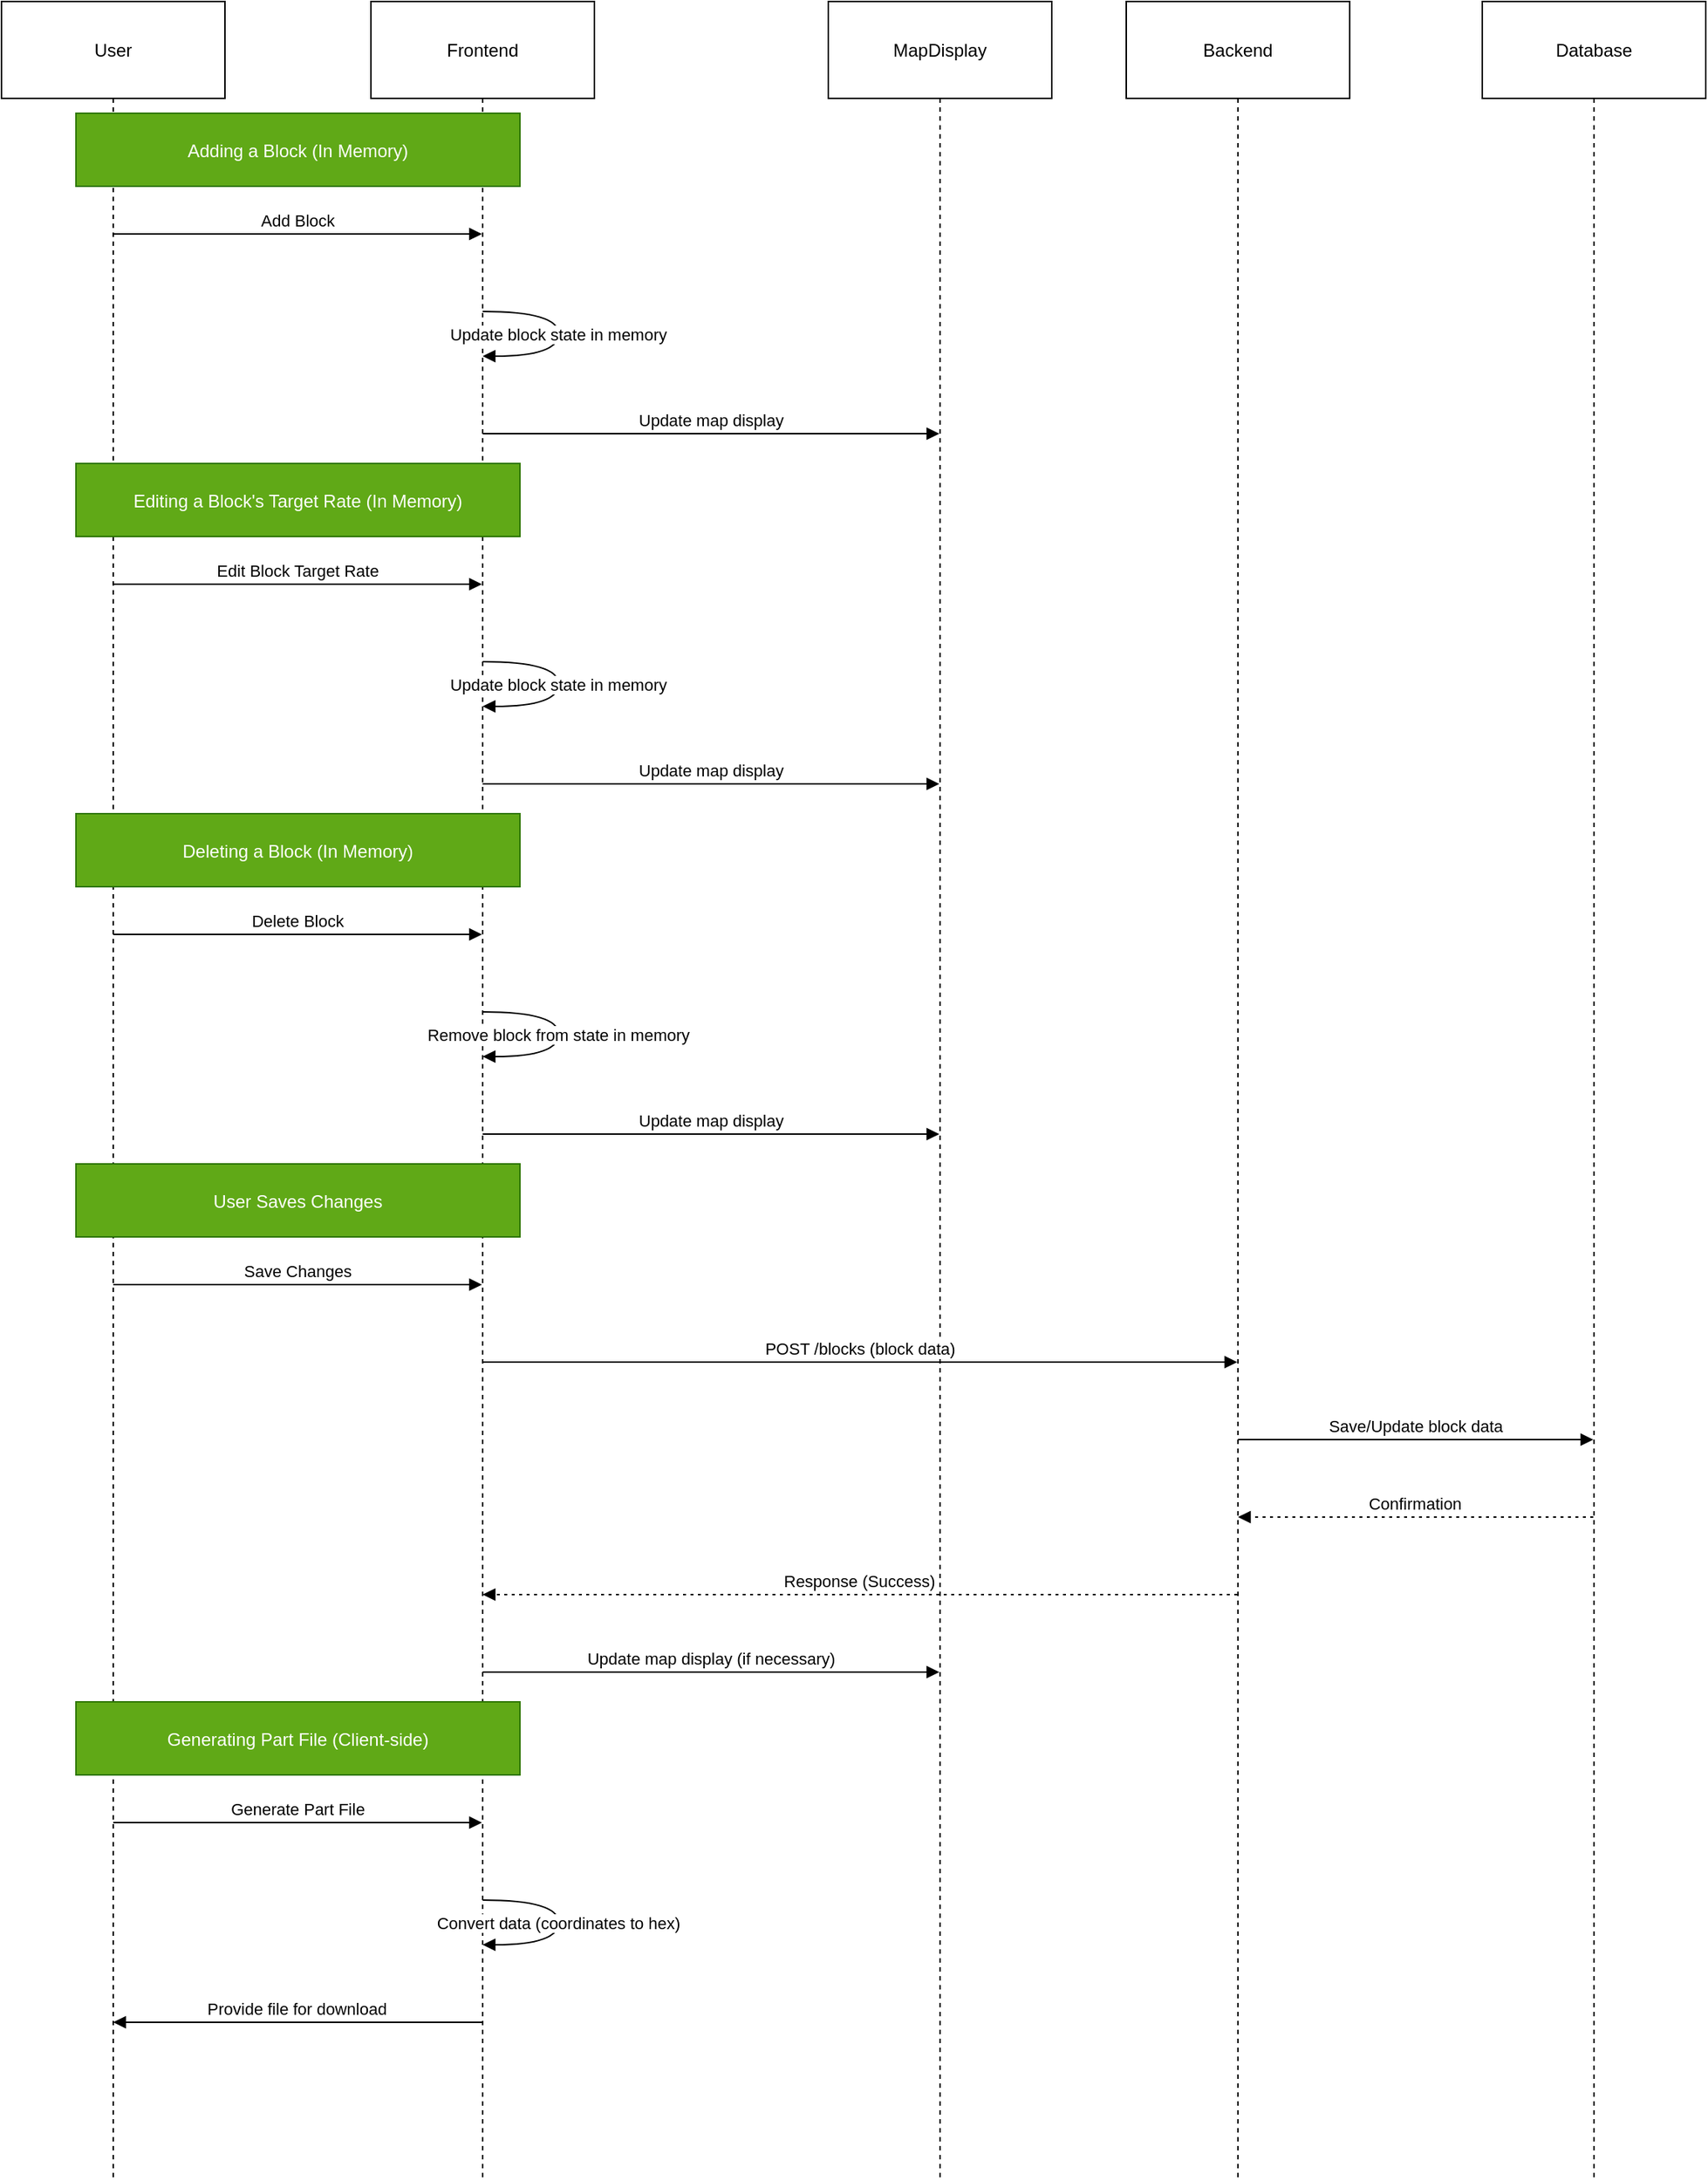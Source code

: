 <mxfile version="24.7.8" pages="4">
  <diagram name="sequence-diagram" id="2YBvvXClWsGukQMizWep">
    <mxGraphModel dx="463" dy="787" grid="1" gridSize="10" guides="1" tooltips="1" connect="1" arrows="1" fold="1" page="1" pageScale="1" pageWidth="850" pageHeight="1100" math="0" shadow="0">
      <root>
        <mxCell id="0" />
        <mxCell id="1" parent="0" />
        <mxCell id="2VySfHHR8G6eZcHel4vX-2" value="" style="group" parent="1" vertex="1" connectable="0">
          <mxGeometry x="20" y="140" width="1144" height="1461" as="geometry" />
        </mxCell>
        <mxCell id="AFhnbMR8t5DdtihxeGUJ-51" value="User" style="shape=umlLifeline;perimeter=lifelinePerimeter;whiteSpace=wrap;container=1;dropTarget=0;collapsible=0;recursiveResize=0;outlineConnect=0;portConstraint=eastwest;newEdgeStyle={&quot;edgeStyle&quot;:&quot;elbowEdgeStyle&quot;,&quot;elbow&quot;:&quot;vertical&quot;,&quot;curved&quot;:0,&quot;rounded&quot;:0};size=65;" parent="2VySfHHR8G6eZcHel4vX-2" vertex="1">
          <mxGeometry width="150" height="1461" as="geometry" />
        </mxCell>
        <mxCell id="AFhnbMR8t5DdtihxeGUJ-52" value="Frontend" style="shape=umlLifeline;perimeter=lifelinePerimeter;whiteSpace=wrap;container=1;dropTarget=0;collapsible=0;recursiveResize=0;outlineConnect=0;portConstraint=eastwest;newEdgeStyle={&quot;edgeStyle&quot;:&quot;elbowEdgeStyle&quot;,&quot;elbow&quot;:&quot;vertical&quot;,&quot;curved&quot;:0,&quot;rounded&quot;:0};size=65;" parent="2VySfHHR8G6eZcHel4vX-2" vertex="1">
          <mxGeometry x="248" width="150" height="1461" as="geometry" />
        </mxCell>
        <mxCell id="AFhnbMR8t5DdtihxeGUJ-53" value="MapDisplay" style="shape=umlLifeline;perimeter=lifelinePerimeter;whiteSpace=wrap;container=1;dropTarget=0;collapsible=0;recursiveResize=0;outlineConnect=0;portConstraint=eastwest;newEdgeStyle={&quot;edgeStyle&quot;:&quot;elbowEdgeStyle&quot;,&quot;elbow&quot;:&quot;vertical&quot;,&quot;curved&quot;:0,&quot;rounded&quot;:0};size=65;" parent="2VySfHHR8G6eZcHel4vX-2" vertex="1">
          <mxGeometry x="555" width="150" height="1461" as="geometry" />
        </mxCell>
        <mxCell id="AFhnbMR8t5DdtihxeGUJ-54" value="Backend" style="shape=umlLifeline;perimeter=lifelinePerimeter;whiteSpace=wrap;container=1;dropTarget=0;collapsible=0;recursiveResize=0;outlineConnect=0;portConstraint=eastwest;newEdgeStyle={&quot;edgeStyle&quot;:&quot;elbowEdgeStyle&quot;,&quot;elbow&quot;:&quot;vertical&quot;,&quot;curved&quot;:0,&quot;rounded&quot;:0};size=65;" parent="2VySfHHR8G6eZcHel4vX-2" vertex="1">
          <mxGeometry x="755" width="150" height="1461" as="geometry" />
        </mxCell>
        <mxCell id="AFhnbMR8t5DdtihxeGUJ-55" value="Database" style="shape=umlLifeline;perimeter=lifelinePerimeter;whiteSpace=wrap;container=1;dropTarget=0;collapsible=0;recursiveResize=0;outlineConnect=0;portConstraint=eastwest;newEdgeStyle={&quot;edgeStyle&quot;:&quot;elbowEdgeStyle&quot;,&quot;elbow&quot;:&quot;vertical&quot;,&quot;curved&quot;:0,&quot;rounded&quot;:0};size=65;" parent="2VySfHHR8G6eZcHel4vX-2" vertex="1">
          <mxGeometry x="994" width="150" height="1461" as="geometry" />
        </mxCell>
        <mxCell id="AFhnbMR8t5DdtihxeGUJ-56" value="Add Block" style="verticalAlign=bottom;edgeStyle=elbowEdgeStyle;elbow=vertical;curved=0;rounded=0;endArrow=block;" parent="2VySfHHR8G6eZcHel4vX-2" source="AFhnbMR8t5DdtihxeGUJ-51" target="AFhnbMR8t5DdtihxeGUJ-52" edge="1">
          <mxGeometry relative="1" as="geometry">
            <Array as="points">
              <mxPoint x="208" y="156" />
            </Array>
          </mxGeometry>
        </mxCell>
        <mxCell id="AFhnbMR8t5DdtihxeGUJ-57" value="Update block state in memory" style="curved=1;endArrow=block;rounded=0;" parent="2VySfHHR8G6eZcHel4vX-2" source="AFhnbMR8t5DdtihxeGUJ-52" target="AFhnbMR8t5DdtihxeGUJ-52" edge="1">
          <mxGeometry relative="1" as="geometry">
            <Array as="points">
              <mxPoint x="374" y="208" />
              <mxPoint x="374" y="238" />
            </Array>
          </mxGeometry>
        </mxCell>
        <mxCell id="AFhnbMR8t5DdtihxeGUJ-58" value="Update map display" style="verticalAlign=bottom;edgeStyle=elbowEdgeStyle;elbow=vertical;curved=0;rounded=0;endArrow=block;" parent="2VySfHHR8G6eZcHel4vX-2" source="AFhnbMR8t5DdtihxeGUJ-52" target="AFhnbMR8t5DdtihxeGUJ-53" edge="1">
          <mxGeometry relative="1" as="geometry">
            <Array as="points">
              <mxPoint x="485" y="290" />
            </Array>
          </mxGeometry>
        </mxCell>
        <mxCell id="AFhnbMR8t5DdtihxeGUJ-59" value="Edit Block Target Rate" style="verticalAlign=bottom;edgeStyle=elbowEdgeStyle;elbow=vertical;curved=0;rounded=0;endArrow=block;" parent="2VySfHHR8G6eZcHel4vX-2" source="AFhnbMR8t5DdtihxeGUJ-51" target="AFhnbMR8t5DdtihxeGUJ-52" edge="1">
          <mxGeometry relative="1" as="geometry">
            <Array as="points">
              <mxPoint x="208" y="391" />
            </Array>
          </mxGeometry>
        </mxCell>
        <mxCell id="AFhnbMR8t5DdtihxeGUJ-60" value="Update block state in memory" style="curved=1;endArrow=block;rounded=0;" parent="2VySfHHR8G6eZcHel4vX-2" source="AFhnbMR8t5DdtihxeGUJ-52" target="AFhnbMR8t5DdtihxeGUJ-52" edge="1">
          <mxGeometry relative="1" as="geometry">
            <Array as="points">
              <mxPoint x="374" y="443" />
              <mxPoint x="374" y="473" />
            </Array>
          </mxGeometry>
        </mxCell>
        <mxCell id="AFhnbMR8t5DdtihxeGUJ-61" value="Update map display" style="verticalAlign=bottom;edgeStyle=elbowEdgeStyle;elbow=vertical;curved=0;rounded=0;endArrow=block;" parent="2VySfHHR8G6eZcHel4vX-2" source="AFhnbMR8t5DdtihxeGUJ-52" target="AFhnbMR8t5DdtihxeGUJ-53" edge="1">
          <mxGeometry relative="1" as="geometry">
            <Array as="points">
              <mxPoint x="485" y="525" />
            </Array>
          </mxGeometry>
        </mxCell>
        <mxCell id="AFhnbMR8t5DdtihxeGUJ-62" value="Delete Block" style="verticalAlign=bottom;edgeStyle=elbowEdgeStyle;elbow=vertical;curved=0;rounded=0;endArrow=block;" parent="2VySfHHR8G6eZcHel4vX-2" source="AFhnbMR8t5DdtihxeGUJ-51" target="AFhnbMR8t5DdtihxeGUJ-52" edge="1">
          <mxGeometry relative="1" as="geometry">
            <Array as="points">
              <mxPoint x="208" y="626" />
            </Array>
          </mxGeometry>
        </mxCell>
        <mxCell id="AFhnbMR8t5DdtihxeGUJ-63" value="Remove block from state in memory" style="curved=1;endArrow=block;rounded=0;" parent="2VySfHHR8G6eZcHel4vX-2" source="AFhnbMR8t5DdtihxeGUJ-52" target="AFhnbMR8t5DdtihxeGUJ-52" edge="1">
          <mxGeometry relative="1" as="geometry">
            <Array as="points">
              <mxPoint x="374" y="678" />
              <mxPoint x="374" y="708" />
            </Array>
          </mxGeometry>
        </mxCell>
        <mxCell id="AFhnbMR8t5DdtihxeGUJ-64" value="Update map display" style="verticalAlign=bottom;edgeStyle=elbowEdgeStyle;elbow=vertical;curved=0;rounded=0;endArrow=block;" parent="2VySfHHR8G6eZcHel4vX-2" source="AFhnbMR8t5DdtihxeGUJ-52" target="AFhnbMR8t5DdtihxeGUJ-53" edge="1">
          <mxGeometry relative="1" as="geometry">
            <Array as="points">
              <mxPoint x="485" y="760" />
            </Array>
          </mxGeometry>
        </mxCell>
        <mxCell id="AFhnbMR8t5DdtihxeGUJ-65" value="Save Changes" style="verticalAlign=bottom;edgeStyle=elbowEdgeStyle;elbow=vertical;curved=0;rounded=0;endArrow=block;" parent="2VySfHHR8G6eZcHel4vX-2" source="AFhnbMR8t5DdtihxeGUJ-51" target="AFhnbMR8t5DdtihxeGUJ-52" edge="1">
          <mxGeometry relative="1" as="geometry">
            <Array as="points">
              <mxPoint x="208" y="861" />
            </Array>
          </mxGeometry>
        </mxCell>
        <mxCell id="AFhnbMR8t5DdtihxeGUJ-66" value="POST /blocks (block data)" style="verticalAlign=bottom;edgeStyle=elbowEdgeStyle;elbow=vertical;curved=0;rounded=0;endArrow=block;" parent="2VySfHHR8G6eZcHel4vX-2" source="AFhnbMR8t5DdtihxeGUJ-52" target="AFhnbMR8t5DdtihxeGUJ-54" edge="1">
          <mxGeometry relative="1" as="geometry">
            <Array as="points">
              <mxPoint x="585" y="913" />
            </Array>
          </mxGeometry>
        </mxCell>
        <mxCell id="AFhnbMR8t5DdtihxeGUJ-67" value="Save/Update block data" style="verticalAlign=bottom;edgeStyle=elbowEdgeStyle;elbow=vertical;curved=0;rounded=0;endArrow=block;" parent="2VySfHHR8G6eZcHel4vX-2" source="AFhnbMR8t5DdtihxeGUJ-54" target="AFhnbMR8t5DdtihxeGUJ-55" edge="1">
          <mxGeometry relative="1" as="geometry">
            <Array as="points">
              <mxPoint x="958" y="965" />
            </Array>
          </mxGeometry>
        </mxCell>
        <mxCell id="AFhnbMR8t5DdtihxeGUJ-68" value="Confirmation" style="verticalAlign=bottom;edgeStyle=elbowEdgeStyle;elbow=vertical;curved=0;rounded=0;dashed=1;dashPattern=2 3;endArrow=block;" parent="2VySfHHR8G6eZcHel4vX-2" source="AFhnbMR8t5DdtihxeGUJ-55" target="AFhnbMR8t5DdtihxeGUJ-54" edge="1">
          <mxGeometry relative="1" as="geometry">
            <Array as="points">
              <mxPoint x="961" y="1017" />
            </Array>
          </mxGeometry>
        </mxCell>
        <mxCell id="AFhnbMR8t5DdtihxeGUJ-69" value="Response (Success)" style="verticalAlign=bottom;edgeStyle=elbowEdgeStyle;elbow=vertical;curved=0;rounded=0;dashed=1;dashPattern=2 3;endArrow=block;" parent="2VySfHHR8G6eZcHel4vX-2" source="AFhnbMR8t5DdtihxeGUJ-54" target="AFhnbMR8t5DdtihxeGUJ-52" edge="1">
          <mxGeometry relative="1" as="geometry">
            <Array as="points">
              <mxPoint x="588" y="1069" />
            </Array>
          </mxGeometry>
        </mxCell>
        <mxCell id="AFhnbMR8t5DdtihxeGUJ-70" value="Update map display (if necessary)" style="verticalAlign=bottom;edgeStyle=elbowEdgeStyle;elbow=vertical;curved=0;rounded=0;endArrow=block;" parent="2VySfHHR8G6eZcHel4vX-2" source="AFhnbMR8t5DdtihxeGUJ-52" target="AFhnbMR8t5DdtihxeGUJ-53" edge="1">
          <mxGeometry relative="1" as="geometry">
            <Array as="points">
              <mxPoint x="485" y="1121" />
            </Array>
          </mxGeometry>
        </mxCell>
        <mxCell id="AFhnbMR8t5DdtihxeGUJ-71" value="Generate Part File" style="verticalAlign=bottom;edgeStyle=elbowEdgeStyle;elbow=vertical;curved=0;rounded=0;endArrow=block;" parent="2VySfHHR8G6eZcHel4vX-2" source="AFhnbMR8t5DdtihxeGUJ-51" target="AFhnbMR8t5DdtihxeGUJ-52" edge="1">
          <mxGeometry relative="1" as="geometry">
            <Array as="points">
              <mxPoint x="208" y="1222" />
            </Array>
          </mxGeometry>
        </mxCell>
        <mxCell id="AFhnbMR8t5DdtihxeGUJ-72" value="Convert data (coordinates to hex)" style="curved=1;endArrow=block;rounded=0;" parent="2VySfHHR8G6eZcHel4vX-2" source="AFhnbMR8t5DdtihxeGUJ-52" target="AFhnbMR8t5DdtihxeGUJ-52" edge="1">
          <mxGeometry relative="1" as="geometry">
            <Array as="points">
              <mxPoint x="374" y="1274" />
              <mxPoint x="374" y="1304" />
            </Array>
          </mxGeometry>
        </mxCell>
        <mxCell id="AFhnbMR8t5DdtihxeGUJ-73" value="Provide file for download" style="verticalAlign=bottom;edgeStyle=elbowEdgeStyle;elbow=vertical;curved=0;rounded=0;endArrow=block;" parent="2VySfHHR8G6eZcHel4vX-2" source="AFhnbMR8t5DdtihxeGUJ-52" target="AFhnbMR8t5DdtihxeGUJ-51" edge="1">
          <mxGeometry relative="1" as="geometry">
            <Array as="points">
              <mxPoint x="211" y="1356" />
            </Array>
          </mxGeometry>
        </mxCell>
        <mxCell id="AFhnbMR8t5DdtihxeGUJ-74" value="Adding a Block (In Memory)" style="fillColor=#60a917;strokeColor=#2D7600;fontColor=#ffffff;" parent="2VySfHHR8G6eZcHel4vX-2" vertex="1">
          <mxGeometry x="50" y="75" width="298" height="49" as="geometry" />
        </mxCell>
        <mxCell id="AFhnbMR8t5DdtihxeGUJ-75" value="Editing a Block&#39;s Target Rate (In Memory)" style="fillColor=#60a917;strokeColor=#2D7600;fontColor=#ffffff;" parent="2VySfHHR8G6eZcHel4vX-2" vertex="1">
          <mxGeometry x="50" y="310" width="298" height="49" as="geometry" />
        </mxCell>
        <mxCell id="AFhnbMR8t5DdtihxeGUJ-76" value="Deleting a Block (In Memory)" style="fillColor=#60a917;strokeColor=#2D7600;fontColor=#ffffff;" parent="2VySfHHR8G6eZcHel4vX-2" vertex="1">
          <mxGeometry x="50" y="545" width="298" height="49" as="geometry" />
        </mxCell>
        <mxCell id="AFhnbMR8t5DdtihxeGUJ-77" value="User Saves Changes" style="fillColor=#60a917;strokeColor=#2D7600;fontColor=#ffffff;" parent="2VySfHHR8G6eZcHel4vX-2" vertex="1">
          <mxGeometry x="50" y="780" width="298" height="49" as="geometry" />
        </mxCell>
        <mxCell id="AFhnbMR8t5DdtihxeGUJ-78" value="Generating Part File (Client-side)" style="fillColor=#60a917;strokeColor=#2D7600;fontColor=#ffffff;" parent="2VySfHHR8G6eZcHel4vX-2" vertex="1">
          <mxGeometry x="50" y="1141" width="298" height="49" as="geometry" />
        </mxCell>
      </root>
    </mxGraphModel>
  </diagram>
  <diagram id="FTqvGSq3q3byNjKeqVzr" name="ui-mock-up">
    <mxGraphModel dx="1412" dy="787" grid="1" gridSize="10" guides="1" tooltips="1" connect="1" arrows="1" fold="1" page="1" pageScale="1" pageWidth="827" pageHeight="1169" math="0" shadow="0">
      <root>
        <mxCell id="0" />
        <mxCell id="1" parent="0" />
        <mxCell id="nav" value="Navbar" style="rounded=0;whiteSpace=wrap;html=1;strokeColor=#2C7DBF;fillColor=#2C7DBF;" vertex="1" parent="1">
          <mxGeometry width="900" height="50" as="geometry" />
        </mxCell>
        <mxCell id="home" value="Home" style="text;strokeColor=none;fillColor=none;fontColor=#FFFFFF;" vertex="1" parent="nav">
          <mxGeometry x="20" y="10" width="80" height="30" as="geometry" />
        </mxCell>
        <mxCell id="settings" value="Settings" style="text;strokeColor=none;fillColor=none;fontColor=#FFFFFF;" vertex="1" parent="nav">
          <mxGeometry x="120" y="10" width="100" height="30" as="geometry" />
        </mxCell>
        <mxCell id="help" value="Help" style="text;strokeColor=none;fillColor=none;fontColor=#FFFFFF;" vertex="1" parent="nav">
          <mxGeometry x="240" y="10" width="80" height="30" as="geometry" />
        </mxCell>
        <mxCell id="2" value="PART FILE EDITOR" style="text;strokeColor=none;fillColor=#D9EAD3;fontSize=18;fontStyle=1;fillColor=#6AA84F;" vertex="1" parent="1">
          <mxGeometry x="280" y="60" width="300" height="40" as="geometry" />
        </mxCell>
        <mxCell id="3" value="[MapDisplay Component]" style="rounded=1;whiteSpace=wrap;html=1;strokeColor=#6FA8DC;fillColor=#EAF6FB;" vertex="1" parent="1">
          <mxGeometry x="50" y="110" width="800" height="400" as="geometry" />
        </mxCell>
        <mxCell id="4" value="(Blocks displayed on map)" style="text;strokeColor=none;fillColor=none;" vertex="1" parent="3">
          <mxGeometry x="280" y="20" width="240" height="30" as="geometry" />
        </mxCell>
        <mxCell id="5" value="[Grid or Map Background]" style="text;strokeColor=none;fillColor=none;fontSize=12;fillColor=#FF9900;" vertex="1" parent="3">
          <mxGeometry x="280" y="360" width="240" height="20" as="geometry" />
        </mxCell>
        <mxCell id="6" value="🔲 Block 1" style="text;strokeColor=none;fillColor=none;" vertex="1" parent="3">
          <mxGeometry x="100" y="120" width="100" height="20" as="geometry" />
        </mxCell>
        <mxCell id="7" value="🔲 Block 2" style="text;strokeColor=none;fillColor=none;" vertex="1" parent="3">
          <mxGeometry x="400" y="160" width="100" height="20" as="geometry" />
        </mxCell>
        <mxCell id="8" value="[ControlForm Component]" style="rounded=1;whiteSpace=wrap;html=1;strokeColor=#F6B26B;fillColor=#FFF4E1;" vertex="1" parent="1">
          <mxGeometry x="50" y="530" width="350" height="100" as="geometry" />
        </mxCell>
        <mxCell id="9" value="Coordinates: X [____] Y [____]" style="text;strokeColor=none;fillColor=none;" vertex="1" parent="8">
          <mxGeometry x="20" y="10" width="300" height="30" as="geometry" />
        </mxCell>
        <mxCell id="10" value="Target Rate: [____]" style="text;strokeColor=none;fillColor=none;" vertex="1" parent="8">
          <mxGeometry x="20" y="40" width="200" height="30" as="geometry" />
        </mxCell>
        <mxCell id="11" value="[Add Block]  [Update Block]  [Delete Block]" style="text;strokeColor=none;fillColor=none;" vertex="1" parent="8">
          <mxGeometry x="20" y="70" width="300" height="30" as="geometry" />
        </mxCell>
        <mxCell id="12" value="[These fields should have placeholders for user input]" style="text;strokeColor=none;fillColor=none;fontSize=10;fillColor=#FF9900;" vertex="1" parent="8">
          <mxGeometry x="20" y="90" width="300" height="20" as="geometry" />
        </mxCell>
        <mxCell id="13" value="[BlockManager Component]" style="rounded=1;whiteSpace=wrap;html=1;strokeColor=#93C47D;fillColor=#D9EAD3;" vertex="1" parent="1">
          <mxGeometry x="420" y="530" width="430" height="100" as="geometry" />
        </mxCell>
        <mxCell id="14" value="List of Blocks:" style="text;strokeColor=none;fillColor=none;" vertex="1" parent="13">
          <mxGeometry x="20" y="10" width="400" height="30" as="geometry" />
        </mxCell>
        <mxCell id="15" value="Block 1:&#xa;X: 25.661, Y: -27.946, Rate: 3000" style="text;strokeColor=none;fillColor=none;" vertex="1" parent="13">
          <mxGeometry x="20" y="40" width="400" height="30" as="geometry" />
        </mxCell>
        <mxCell id="16" value="Block 2:&#xa;X: 25.661, Y: -27.945, Rate: 3200" style="text;strokeColor=none;fillColor=none;" vertex="1" parent="13">
          <mxGeometry x="20" y="70" width="400" height="30" as="geometry" />
        </mxCell>
        <mxCell id="17" value="[Row shading or table formatting should be applied]" style="text;strokeColor=none;fillColor=none;fontSize=10;fillColor=#FF9900;" vertex="1" parent="13">
          <mxGeometry x="20" y="90" width="400" height="20" as="geometry" />
        </mxCell>
        <mxCell id="18" value="[Save Button]" style="rounded=1;whiteSpace=wrap;html=1;strokeColor=#6AA84F;fillColor=#B6D7A8;" vertex="1" parent="1">
          <mxGeometry x="50" y="640" width="120" height="40" as="geometry" />
        </mxCell>
        <mxCell id="19" value="[Generate Part File Button]" style="rounded=1;whiteSpace=wrap;html=1;strokeColor=#6AA84F;fillColor=#B6D7A8;" vertex="1" parent="1">
          <mxGeometry x="180" y="640" width="180" height="40" as="geometry" />
        </mxCell>
        <mxCell id="20" value="[Tooltips should be added for buttons]" style="text;strokeColor=none;fillColor=none;fontSize=10;fillColor=#FF9900;" vertex="1" parent="1">
          <mxGeometry x="400" y="650" width="250" height="20" as="geometry" />
        </mxCell>
        <mxCell id="21" value="[Note: Ensure page doesn&#39;t scroll. Only the map should scroll.]" style="text;strokeColor=none;fillColor=none;fontSize=12;fillColor=#FF9900;" vertex="1" parent="1">
          <mxGeometry x="50" y="690" width="400" height="30" as="geometry" />
        </mxCell>
      </root>
    </mxGraphModel>
  </diagram>
  <diagram id="iHvmgK7t3NsNMOOblAee" name="flowchart">
    <mxGraphModel dx="1412" dy="787" grid="1" gridSize="10" guides="1" tooltips="1" connect="1" arrows="1" fold="1" page="1" pageScale="1" pageWidth="827" pageHeight="1169" math="0" shadow="0">
      <root>
        <mxCell id="0" />
        <mxCell id="1" parent="0" />
        <mxCell id="lpSqLEgraYCQagLEgYuU-1" value="Part File Editor" style="whiteSpace=wrap;strokeWidth=2;" parent="1" vertex="1">
          <mxGeometry x="722" y="20" width="124" height="34" as="geometry" />
        </mxCell>
        <mxCell id="lpSqLEgraYCQagLEgYuU-2" value="MapDisplay Component" style="whiteSpace=wrap;strokeWidth=2;" parent="1" vertex="1">
          <mxGeometry x="20" y="104" width="182" height="34" as="geometry" />
        </mxCell>
        <mxCell id="lpSqLEgraYCQagLEgYuU-3" value="ControlForm Component" style="whiteSpace=wrap;strokeWidth=2;" parent="1" vertex="1">
          <mxGeometry x="447" y="104" width="191" height="34" as="geometry" />
        </mxCell>
        <mxCell id="lpSqLEgraYCQagLEgYuU-4" value="BlockManager Component" style="whiteSpace=wrap;strokeWidth=2;" parent="1" vertex="1">
          <mxGeometry x="926" y="104" width="200" height="34" as="geometry" />
        </mxCell>
        <mxCell id="lpSqLEgraYCQagLEgYuU-5" value="Save and Generate Buttons" style="whiteSpace=wrap;strokeWidth=2;" parent="1" vertex="1">
          <mxGeometry x="1269" y="104" width="210" height="34" as="geometry" />
        </mxCell>
        <mxCell id="lpSqLEgraYCQagLEgYuU-6" value="Map Area for Blocks" style="whiteSpace=wrap;strokeWidth=2;" parent="1" vertex="1">
          <mxGeometry x="33" y="188" width="157" height="34" as="geometry" />
        </mxCell>
        <mxCell id="lpSqLEgraYCQagLEgYuU-7" value="Coordinates Input: X, Y" style="whiteSpace=wrap;strokeWidth=2;" parent="1" vertex="1">
          <mxGeometry x="240" y="188" width="182" height="34" as="geometry" />
        </mxCell>
        <mxCell id="lpSqLEgraYCQagLEgYuU-8" value="Target Rate Input" style="whiteSpace=wrap;strokeWidth=2;" parent="1" vertex="1">
          <mxGeometry x="472" y="188" width="141" height="34" as="geometry" />
        </mxCell>
        <mxCell id="lpSqLEgraYCQagLEgYuU-9" value="Add/Update/Delete Buttons" style="whiteSpace=wrap;strokeWidth=2;" parent="1" vertex="1">
          <mxGeometry x="663" y="188" width="218" height="34" as="geometry" />
        </mxCell>
        <mxCell id="lpSqLEgraYCQagLEgYuU-10" value="List of Blocks: X, Y, Rate" style="whiteSpace=wrap;strokeWidth=2;" parent="1" vertex="1">
          <mxGeometry x="932" y="188" width="190" height="34" as="geometry" />
        </mxCell>
        <mxCell id="lpSqLEgraYCQagLEgYuU-11" value="Save Block Changes" style="whiteSpace=wrap;strokeWidth=2;" parent="1" vertex="1">
          <mxGeometry x="1188" y="188" width="155" height="34" as="geometry" />
        </mxCell>
        <mxCell id="lpSqLEgraYCQagLEgYuU-12" value="Generate Part File" style="whiteSpace=wrap;strokeWidth=2;" parent="1" vertex="1">
          <mxGeometry x="1393" y="188" width="147" height="34" as="geometry" />
        </mxCell>
        <mxCell id="lpSqLEgraYCQagLEgYuU-13" value="" style="curved=1;startArrow=none;endArrow=block;exitX=0;exitY=0.61;entryX=0.5;entryY=0;rounded=0;" parent="1" source="lpSqLEgraYCQagLEgYuU-1" target="lpSqLEgraYCQagLEgYuU-2" edge="1">
          <mxGeometry relative="1" as="geometry">
            <Array as="points">
              <mxPoint x="111" y="79" />
            </Array>
          </mxGeometry>
        </mxCell>
        <mxCell id="lpSqLEgraYCQagLEgYuU-14" value="" style="curved=1;startArrow=none;endArrow=block;exitX=0;exitY=0.82;entryX=0.5;entryY=0;rounded=0;" parent="1" source="lpSqLEgraYCQagLEgYuU-1" target="lpSqLEgraYCQagLEgYuU-3" edge="1">
          <mxGeometry relative="1" as="geometry">
            <Array as="points">
              <mxPoint x="543" y="79" />
            </Array>
          </mxGeometry>
        </mxCell>
        <mxCell id="lpSqLEgraYCQagLEgYuU-15" value="" style="curved=1;startArrow=none;endArrow=block;exitX=1.01;exitY=0.82;entryX=0.5;entryY=0;rounded=0;" parent="1" source="lpSqLEgraYCQagLEgYuU-1" target="lpSqLEgraYCQagLEgYuU-4" edge="1">
          <mxGeometry relative="1" as="geometry">
            <Array as="points">
              <mxPoint x="1027" y="79" />
            </Array>
          </mxGeometry>
        </mxCell>
        <mxCell id="lpSqLEgraYCQagLEgYuU-16" value="" style="curved=1;startArrow=none;endArrow=block;exitX=1.01;exitY=0.63;entryX=0.5;entryY=0;rounded=0;" parent="1" source="lpSqLEgraYCQagLEgYuU-1" target="lpSqLEgraYCQagLEgYuU-5" edge="1">
          <mxGeometry relative="1" as="geometry">
            <Array as="points">
              <mxPoint x="1374" y="79" />
            </Array>
          </mxGeometry>
        </mxCell>
        <mxCell id="lpSqLEgraYCQagLEgYuU-17" value="" style="curved=1;startArrow=none;endArrow=block;exitX=0.5;exitY=1;entryX=0.5;entryY=0;rounded=0;" parent="1" source="lpSqLEgraYCQagLEgYuU-2" target="lpSqLEgraYCQagLEgYuU-6" edge="1">
          <mxGeometry relative="1" as="geometry">
            <Array as="points" />
          </mxGeometry>
        </mxCell>
        <mxCell id="lpSqLEgraYCQagLEgYuU-18" value="" style="curved=1;startArrow=none;endArrow=block;exitX=0.05;exitY=1;entryX=0.5;entryY=0;rounded=0;" parent="1" source="lpSqLEgraYCQagLEgYuU-3" target="lpSqLEgraYCQagLEgYuU-7" edge="1">
          <mxGeometry relative="1" as="geometry">
            <Array as="points">
              <mxPoint x="331" y="163" />
            </Array>
          </mxGeometry>
        </mxCell>
        <mxCell id="lpSqLEgraYCQagLEgYuU-19" value="" style="curved=1;startArrow=none;endArrow=block;exitX=0.5;exitY=1;entryX=0.5;entryY=0;rounded=0;" parent="1" source="lpSqLEgraYCQagLEgYuU-3" target="lpSqLEgraYCQagLEgYuU-8" edge="1">
          <mxGeometry relative="1" as="geometry">
            <Array as="points" />
          </mxGeometry>
        </mxCell>
        <mxCell id="lpSqLEgraYCQagLEgYuU-20" value="" style="curved=1;startArrow=none;endArrow=block;exitX=0.99;exitY=1;entryX=0.5;entryY=0;rounded=0;" parent="1" source="lpSqLEgraYCQagLEgYuU-3" target="lpSqLEgraYCQagLEgYuU-9" edge="1">
          <mxGeometry relative="1" as="geometry">
            <Array as="points">
              <mxPoint x="772" y="163" />
            </Array>
          </mxGeometry>
        </mxCell>
        <mxCell id="lpSqLEgraYCQagLEgYuU-21" value="" style="curved=1;startArrow=none;endArrow=block;exitX=0.5;exitY=1;entryX=0.5;entryY=0;rounded=0;" parent="1" source="lpSqLEgraYCQagLEgYuU-4" target="lpSqLEgraYCQagLEgYuU-10" edge="1">
          <mxGeometry relative="1" as="geometry">
            <Array as="points" />
          </mxGeometry>
        </mxCell>
        <mxCell id="lpSqLEgraYCQagLEgYuU-22" value="" style="curved=1;startArrow=none;endArrow=block;exitX=0.29;exitY=1;entryX=0.5;entryY=0;rounded=0;" parent="1" source="lpSqLEgraYCQagLEgYuU-5" target="lpSqLEgraYCQagLEgYuU-11" edge="1">
          <mxGeometry relative="1" as="geometry">
            <Array as="points">
              <mxPoint x="1265" y="163" />
            </Array>
          </mxGeometry>
        </mxCell>
        <mxCell id="lpSqLEgraYCQagLEgYuU-23" value="" style="curved=1;startArrow=none;endArrow=block;exitX=0.68;exitY=1;entryX=0.5;entryY=0;rounded=0;" parent="1" source="lpSqLEgraYCQagLEgYuU-5" target="lpSqLEgraYCQagLEgYuU-12" edge="1">
          <mxGeometry relative="1" as="geometry">
            <Array as="points">
              <mxPoint x="1466" y="163" />
            </Array>
          </mxGeometry>
        </mxCell>
      </root>
    </mxGraphModel>
  </diagram>
  <diagram id="zORDx8JiBCxgK8_E3x4a" name="sql-diagrams">
    <mxGraphModel dx="457" dy="787" grid="1" gridSize="10" guides="1" tooltips="1" connect="1" arrows="1" fold="1" page="1" pageScale="1" pageWidth="827" pageHeight="1169" math="0" shadow="0">
      <root>
        <mxCell id="0" />
        <mxCell id="1" parent="0" />
      </root>
    </mxGraphModel>
  </diagram>
</mxfile>
